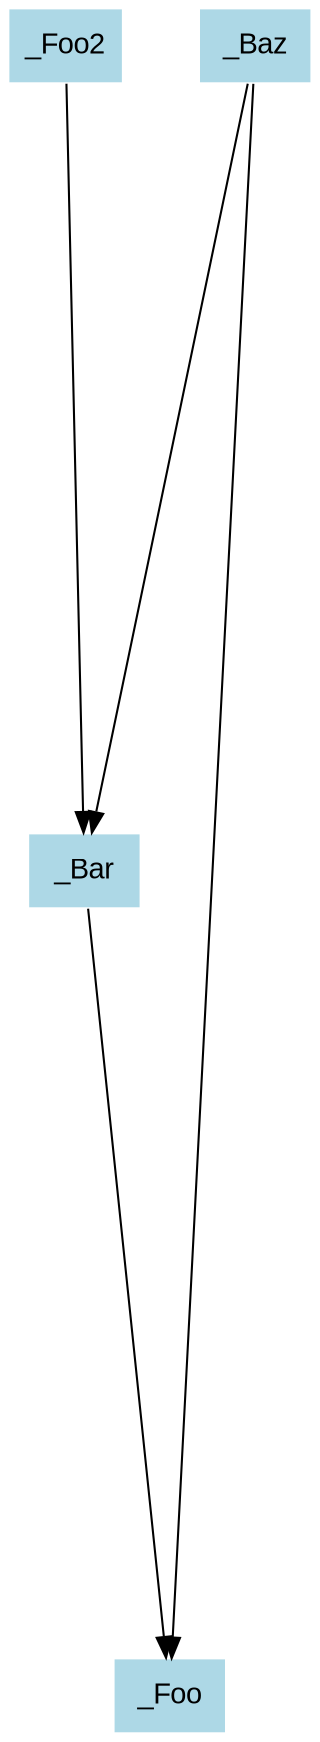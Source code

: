 digraph CallGraph {
ranksep=5;
nodesep=0.5;
node [fontname=Arial];
edge [fontname=Arial];
_Bar -> _Foo;
_Bar [shape=box, style=filled, fillcolor=lightblue  , color=white];
_Foo [shape=box, style=filled, fillcolor=lightblue  , color=white];
_Baz -> _Foo;
_Baz [shape=box, style=filled, fillcolor=lightblue  , color=white];
_Baz -> _Bar;
_Foo2 -> _Bar;
_Foo2 [shape=box, style=filled, fillcolor=lightblue  , color=white];
}
